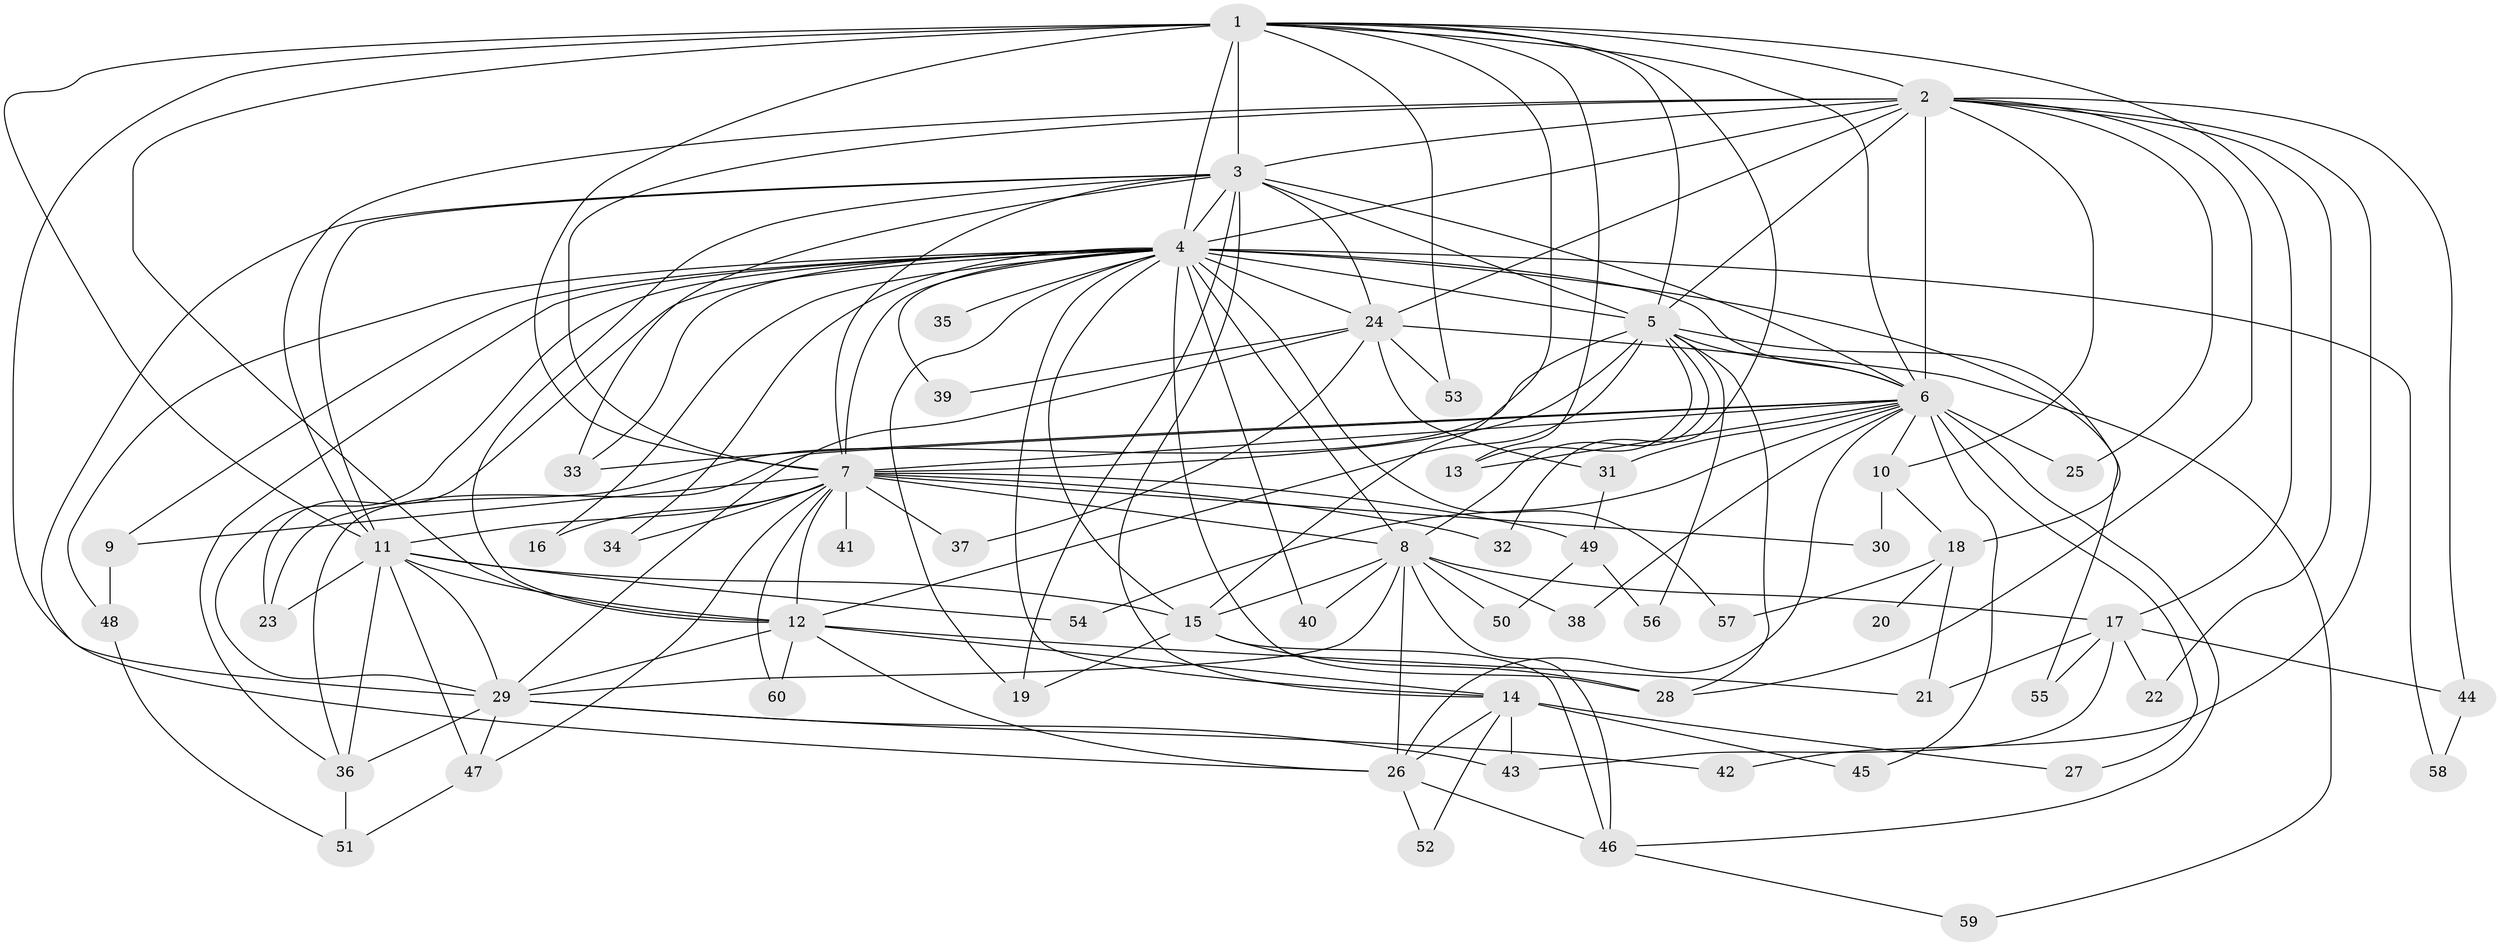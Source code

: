 // original degree distribution, {18: 0.025210084033613446, 15: 0.008403361344537815, 20: 0.01680672268907563, 25: 0.01680672268907563, 24: 0.01680672268907563, 2: 0.5210084033613446, 3: 0.19327731092436976, 7: 0.025210084033613446, 4: 0.10084033613445378, 9: 0.01680672268907563, 5: 0.04201680672268908, 6: 0.008403361344537815, 8: 0.008403361344537815}
// Generated by graph-tools (version 1.1) at 2025/35/03/09/25 02:35:13]
// undirected, 60 vertices, 155 edges
graph export_dot {
graph [start="1"]
  node [color=gray90,style=filled];
  1;
  2;
  3;
  4;
  5;
  6;
  7;
  8;
  9;
  10;
  11;
  12;
  13;
  14;
  15;
  16;
  17;
  18;
  19;
  20;
  21;
  22;
  23;
  24;
  25;
  26;
  27;
  28;
  29;
  30;
  31;
  32;
  33;
  34;
  35;
  36;
  37;
  38;
  39;
  40;
  41;
  42;
  43;
  44;
  45;
  46;
  47;
  48;
  49;
  50;
  51;
  52;
  53;
  54;
  55;
  56;
  57;
  58;
  59;
  60;
  1 -- 2 [weight=2.0];
  1 -- 3 [weight=4.0];
  1 -- 4 [weight=11.0];
  1 -- 5 [weight=2.0];
  1 -- 6 [weight=3.0];
  1 -- 7 [weight=2.0];
  1 -- 11 [weight=1.0];
  1 -- 12 [weight=1.0];
  1 -- 13 [weight=1.0];
  1 -- 15 [weight=3.0];
  1 -- 17 [weight=1.0];
  1 -- 26 [weight=1.0];
  1 -- 32 [weight=1.0];
  1 -- 53 [weight=1.0];
  2 -- 3 [weight=2.0];
  2 -- 4 [weight=2.0];
  2 -- 5 [weight=1.0];
  2 -- 6 [weight=1.0];
  2 -- 7 [weight=2.0];
  2 -- 10 [weight=1.0];
  2 -- 11 [weight=1.0];
  2 -- 22 [weight=1.0];
  2 -- 24 [weight=1.0];
  2 -- 25 [weight=1.0];
  2 -- 28 [weight=1.0];
  2 -- 42 [weight=1.0];
  2 -- 44 [weight=1.0];
  3 -- 4 [weight=5.0];
  3 -- 5 [weight=2.0];
  3 -- 6 [weight=2.0];
  3 -- 7 [weight=4.0];
  3 -- 11 [weight=1.0];
  3 -- 12 [weight=9.0];
  3 -- 14 [weight=1.0];
  3 -- 19 [weight=1.0];
  3 -- 24 [weight=1.0];
  3 -- 29 [weight=2.0];
  3 -- 33 [weight=1.0];
  4 -- 5 [weight=2.0];
  4 -- 6 [weight=3.0];
  4 -- 7 [weight=2.0];
  4 -- 8 [weight=8.0];
  4 -- 9 [weight=1.0];
  4 -- 14 [weight=1.0];
  4 -- 15 [weight=1.0];
  4 -- 16 [weight=1.0];
  4 -- 18 [weight=1.0];
  4 -- 19 [weight=1.0];
  4 -- 23 [weight=1.0];
  4 -- 24 [weight=1.0];
  4 -- 28 [weight=2.0];
  4 -- 29 [weight=1.0];
  4 -- 33 [weight=1.0];
  4 -- 34 [weight=1.0];
  4 -- 35 [weight=1.0];
  4 -- 36 [weight=1.0];
  4 -- 39 [weight=1.0];
  4 -- 40 [weight=1.0];
  4 -- 48 [weight=1.0];
  4 -- 57 [weight=1.0];
  4 -- 58 [weight=1.0];
  5 -- 6 [weight=2.0];
  5 -- 7 [weight=1.0];
  5 -- 8 [weight=2.0];
  5 -- 12 [weight=1.0];
  5 -- 13 [weight=1.0];
  5 -- 23 [weight=1.0];
  5 -- 28 [weight=1.0];
  5 -- 55 [weight=1.0];
  5 -- 56 [weight=1.0];
  6 -- 7 [weight=1.0];
  6 -- 10 [weight=1.0];
  6 -- 13 [weight=1.0];
  6 -- 25 [weight=1.0];
  6 -- 26 [weight=1.0];
  6 -- 27 [weight=1.0];
  6 -- 31 [weight=1.0];
  6 -- 33 [weight=1.0];
  6 -- 36 [weight=1.0];
  6 -- 38 [weight=1.0];
  6 -- 45 [weight=1.0];
  6 -- 46 [weight=1.0];
  6 -- 54 [weight=1.0];
  7 -- 8 [weight=1.0];
  7 -- 9 [weight=1.0];
  7 -- 11 [weight=1.0];
  7 -- 12 [weight=1.0];
  7 -- 16 [weight=1.0];
  7 -- 30 [weight=1.0];
  7 -- 32 [weight=1.0];
  7 -- 34 [weight=1.0];
  7 -- 37 [weight=1.0];
  7 -- 41 [weight=1.0];
  7 -- 47 [weight=1.0];
  7 -- 49 [weight=1.0];
  7 -- 60 [weight=1.0];
  8 -- 15 [weight=1.0];
  8 -- 17 [weight=1.0];
  8 -- 26 [weight=3.0];
  8 -- 29 [weight=1.0];
  8 -- 38 [weight=1.0];
  8 -- 40 [weight=2.0];
  8 -- 46 [weight=1.0];
  8 -- 50 [weight=1.0];
  9 -- 48 [weight=1.0];
  10 -- 18 [weight=1.0];
  10 -- 30 [weight=1.0];
  11 -- 12 [weight=2.0];
  11 -- 15 [weight=1.0];
  11 -- 23 [weight=1.0];
  11 -- 29 [weight=1.0];
  11 -- 36 [weight=1.0];
  11 -- 47 [weight=1.0];
  11 -- 54 [weight=1.0];
  12 -- 14 [weight=1.0];
  12 -- 21 [weight=1.0];
  12 -- 26 [weight=1.0];
  12 -- 29 [weight=1.0];
  12 -- 60 [weight=1.0];
  14 -- 26 [weight=1.0];
  14 -- 27 [weight=1.0];
  14 -- 43 [weight=1.0];
  14 -- 45 [weight=1.0];
  14 -- 52 [weight=1.0];
  15 -- 19 [weight=1.0];
  15 -- 28 [weight=1.0];
  15 -- 46 [weight=1.0];
  17 -- 21 [weight=1.0];
  17 -- 22 [weight=1.0];
  17 -- 43 [weight=1.0];
  17 -- 44 [weight=1.0];
  17 -- 55 [weight=1.0];
  18 -- 20 [weight=1.0];
  18 -- 21 [weight=1.0];
  18 -- 57 [weight=1.0];
  24 -- 29 [weight=1.0];
  24 -- 31 [weight=1.0];
  24 -- 37 [weight=1.0];
  24 -- 39 [weight=1.0];
  24 -- 53 [weight=1.0];
  24 -- 59 [weight=1.0];
  26 -- 46 [weight=1.0];
  26 -- 52 [weight=1.0];
  29 -- 36 [weight=1.0];
  29 -- 42 [weight=1.0];
  29 -- 43 [weight=1.0];
  29 -- 47 [weight=1.0];
  31 -- 49 [weight=1.0];
  36 -- 51 [weight=2.0];
  44 -- 58 [weight=1.0];
  46 -- 59 [weight=1.0];
  47 -- 51 [weight=1.0];
  48 -- 51 [weight=1.0];
  49 -- 50 [weight=1.0];
  49 -- 56 [weight=1.0];
}

